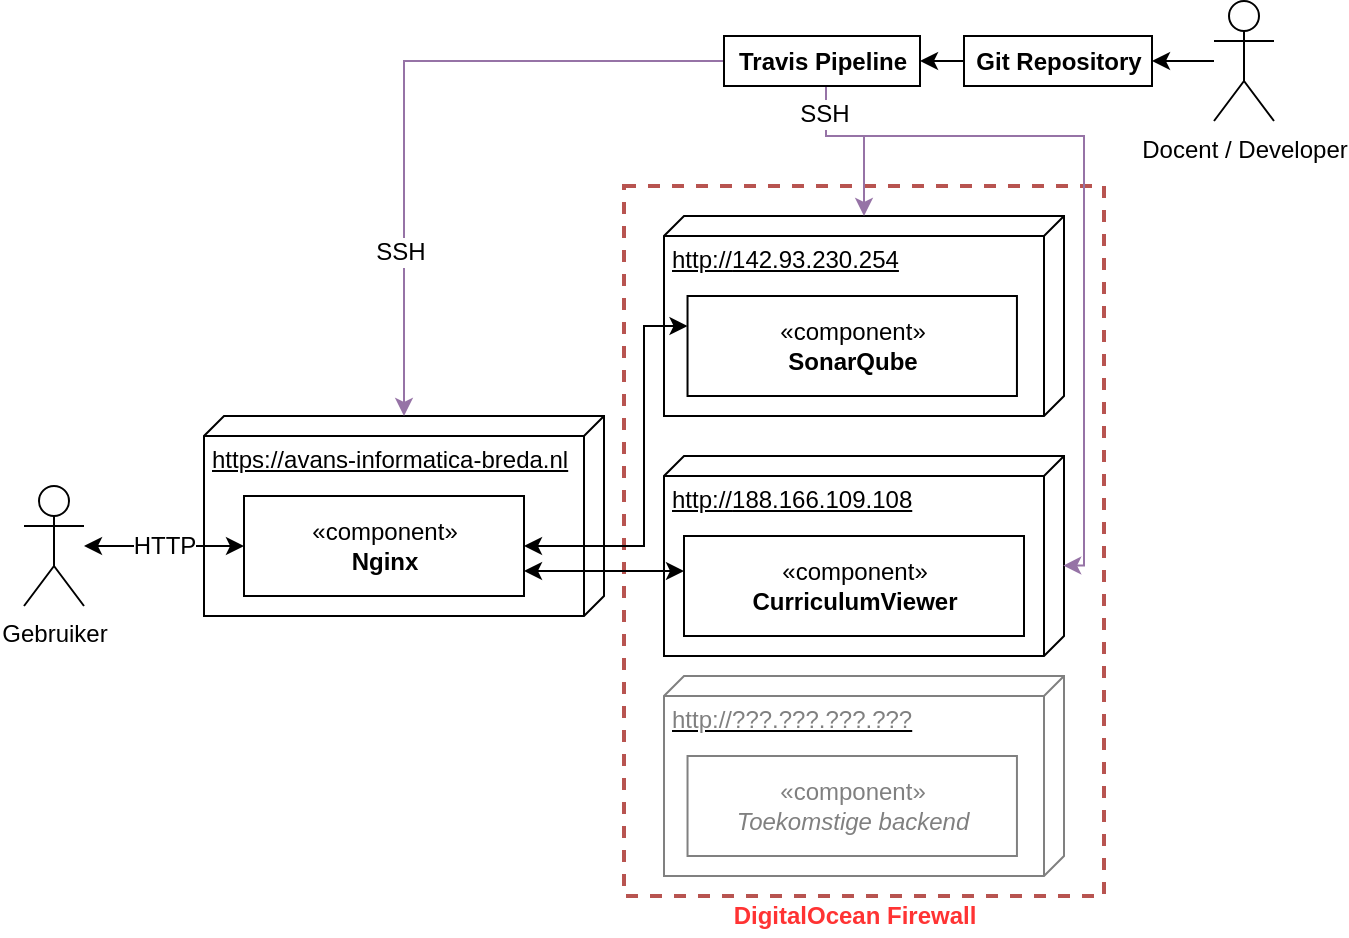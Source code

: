 <mxfile version="10.6.7" type="google"><diagram id="ArAI8QE9IbE6Tzjkwr0K" name="Page-1"><mxGraphModel dx="1394" dy="835" grid="1" gridSize="10" guides="1" tooltips="1" connect="1" arrows="1" fold="1" page="1" pageScale="1" pageWidth="827" pageHeight="1169" math="0" shadow="0"><root><mxCell id="0"/><mxCell id="1" parent="0"/><mxCell id="m_XuEcCmSz58R-CbBPcY-68" value="" style="rounded=0;whiteSpace=wrap;html=1;strokeColor=#b85450;fillColor=none;strokeWidth=2;dashed=1;" parent="1" vertex="1"><mxGeometry x="330" y="155" width="240" height="355" as="geometry"/></mxCell><mxCell id="m_XuEcCmSz58R-CbBPcY-15" value="" style="group" parent="1" vertex="1" connectable="0"><mxGeometry x="350" y="170" width="200" height="100" as="geometry"/></mxCell><mxCell id="m_XuEcCmSz58R-CbBPcY-13" value="http://&lt;span&gt;142.93.230.254&lt;/span&gt;" style="verticalAlign=top;align=left;spacingTop=8;spacingLeft=2;spacingRight=12;shape=cube;size=10;direction=south;fontStyle=4;html=1;" parent="m_XuEcCmSz58R-CbBPcY-15" vertex="1"><mxGeometry width="200" height="100" as="geometry"/></mxCell><mxCell id="m_XuEcCmSz58R-CbBPcY-10" value="«component»&lt;br&gt;&lt;b&gt;SonarQube&lt;/b&gt;" style="html=1;" parent="m_XuEcCmSz58R-CbBPcY-15" vertex="1"><mxGeometry x="11.765" y="40" width="164.706" height="50" as="geometry"/></mxCell><mxCell id="m_XuEcCmSz58R-CbBPcY-16" value="" style="group" parent="1" vertex="1" connectable="0"><mxGeometry x="120" y="270" width="200" height="100" as="geometry"/></mxCell><mxCell id="m_XuEcCmSz58R-CbBPcY-12" value="https://avans-informatica-breda.nl&lt;br&gt;&lt;br&gt;" style="verticalAlign=top;align=left;spacingTop=8;spacingLeft=2;spacingRight=12;shape=cube;size=10;direction=south;fontStyle=4;html=1;" parent="m_XuEcCmSz58R-CbBPcY-16" vertex="1"><mxGeometry width="200" height="100" as="geometry"/></mxCell><mxCell id="m_XuEcCmSz58R-CbBPcY-7" value="«component&lt;span&gt;&lt;font style=&quot;font-size: 12px&quot;&gt;»&lt;/font&gt;&lt;/span&gt;&lt;br&gt;&lt;b&gt;Nginx&lt;/b&gt;" style="html=1;" parent="m_XuEcCmSz58R-CbBPcY-16" vertex="1"><mxGeometry x="20" y="40" width="140" height="50" as="geometry"/></mxCell><mxCell id="m_XuEcCmSz58R-CbBPcY-14" style="rounded=0;orthogonalLoop=1;jettySize=auto;html=1;exitX=1;exitY=0.5;exitDx=0;exitDy=0;startArrow=classic;startFill=1;edgeStyle=orthogonalEdgeStyle;" parent="1" source="m_XuEcCmSz58R-CbBPcY-7" target="m_XuEcCmSz58R-CbBPcY-10" edge="1"><mxGeometry relative="1" as="geometry"><Array as="points"><mxPoint x="340" y="335"/><mxPoint x="340" y="225"/></Array></mxGeometry></mxCell><mxCell id="m_XuEcCmSz58R-CbBPcY-17" value="" style="group" parent="1" vertex="1" connectable="0"><mxGeometry x="350" y="290" width="200" height="210" as="geometry"/></mxCell><mxCell id="m_XuEcCmSz58R-CbBPcY-18" value="http://&lt;span&gt;188.166.109.108&lt;/span&gt;" style="verticalAlign=top;align=left;spacingTop=8;spacingLeft=2;spacingRight=12;shape=cube;size=10;direction=south;fontStyle=4;html=1;" parent="m_XuEcCmSz58R-CbBPcY-17" vertex="1"><mxGeometry width="200" height="100" as="geometry"/></mxCell><mxCell id="m_XuEcCmSz58R-CbBPcY-19" value="«component»&lt;br&gt;&lt;b&gt;CurriculumViewer&lt;/b&gt;" style="html=1;" parent="m_XuEcCmSz58R-CbBPcY-17" vertex="1"><mxGeometry x="10" y="40" width="170" height="50" as="geometry"/></mxCell><mxCell id="m_XuEcCmSz58R-CbBPcY-30" value="" style="group;fillColor=none;strokeColor=none;" parent="m_XuEcCmSz58R-CbBPcY-17" vertex="1" connectable="0"><mxGeometry y="110" width="200" height="100" as="geometry"/></mxCell><mxCell id="m_XuEcCmSz58R-CbBPcY-31" value="&lt;font color=&quot;#808080&quot;&gt;http://???.???.???.???&lt;/font&gt;" style="verticalAlign=top;align=left;spacingTop=8;spacingLeft=2;spacingRight=12;shape=cube;size=10;direction=south;fontStyle=4;html=1;fillColor=none;strokeColor=#808080;" parent="m_XuEcCmSz58R-CbBPcY-30" vertex="1"><mxGeometry width="200" height="100" as="geometry"/></mxCell><mxCell id="m_XuEcCmSz58R-CbBPcY-32" value="&lt;font color=&quot;#808080&quot;&gt;«component»&lt;br&gt;&lt;i&gt;Toekomstige backend&lt;/i&gt;&lt;/font&gt;&lt;br&gt;" style="html=1;fillColor=none;strokeColor=#808080;" parent="m_XuEcCmSz58R-CbBPcY-30" vertex="1"><mxGeometry x="11.765" y="40" width="164.706" height="50" as="geometry"/></mxCell><mxCell id="m_XuEcCmSz58R-CbBPcY-24" style="edgeStyle=orthogonalEdgeStyle;rounded=0;orthogonalLoop=1;jettySize=auto;html=1;exitX=1;exitY=0.75;exitDx=0;exitDy=0;startArrow=classic;startFill=1;" parent="1" source="m_XuEcCmSz58R-CbBPcY-7" target="m_XuEcCmSz58R-CbBPcY-19" edge="1"><mxGeometry relative="1" as="geometry"><Array as="points"><mxPoint x="340" y="347"/><mxPoint x="340" y="347"/></Array></mxGeometry></mxCell><mxCell id="m_XuEcCmSz58R-CbBPcY-29" style="edgeStyle=none;rounded=0;orthogonalLoop=1;jettySize=auto;html=1;startArrow=classic;startFill=1;" parent="1" source="m_XuEcCmSz58R-CbBPcY-26" target="m_XuEcCmSz58R-CbBPcY-7" edge="1"><mxGeometry relative="1" as="geometry"/></mxCell><mxCell id="m_XuEcCmSz58R-CbBPcY-64" value="HTTP" style="text;html=1;resizable=0;points=[];align=center;verticalAlign=middle;labelBackgroundColor=#ffffff;" parent="m_XuEcCmSz58R-CbBPcY-29" vertex="1" connectable="0"><mxGeometry x="-0.362" y="3" relative="1" as="geometry"><mxPoint x="14.5" y="3" as="offset"/></mxGeometry></mxCell><mxCell id="m_XuEcCmSz58R-CbBPcY-26" value="Gebruiker" style="shape=umlActor;verticalLabelPosition=bottom;labelBackgroundColor=#ffffff;verticalAlign=top;html=1;" parent="1" vertex="1"><mxGeometry x="30" y="305" width="30" height="60" as="geometry"/></mxCell><mxCell id="m_XuEcCmSz58R-CbBPcY-54" style="edgeStyle=orthogonalEdgeStyle;rounded=0;orthogonalLoop=1;jettySize=auto;html=1;startArrow=none;startFill=0;strokeColor=#9673a6;fillColor=#e1d5e7;" parent="1" source="m_XuEcCmSz58R-CbBPcY-45" target="m_XuEcCmSz58R-CbBPcY-12" edge="1"><mxGeometry relative="1" as="geometry"/></mxCell><mxCell id="m_XuEcCmSz58R-CbBPcY-60" value="SSH" style="text;html=1;resizable=0;points=[];align=center;verticalAlign=middle;labelBackgroundColor=#ffffff;" parent="m_XuEcCmSz58R-CbBPcY-54" vertex="1" connectable="0"><mxGeometry x="0.513" y="-2" relative="1" as="geometry"><mxPoint as="offset"/></mxGeometry></mxCell><mxCell id="m_XuEcCmSz58R-CbBPcY-55" style="edgeStyle=orthogonalEdgeStyle;rounded=0;orthogonalLoop=1;jettySize=auto;html=1;startArrow=none;startFill=0;strokeColor=#9673a6;fillColor=#e1d5e7;" parent="1" source="m_XuEcCmSz58R-CbBPcY-45" target="m_XuEcCmSz58R-CbBPcY-13" edge="1"><mxGeometry relative="1" as="geometry"><Array as="points"><mxPoint x="431" y="130"/><mxPoint x="450" y="130"/></Array></mxGeometry></mxCell><mxCell id="m_XuEcCmSz58R-CbBPcY-56" style="edgeStyle=orthogonalEdgeStyle;rounded=0;orthogonalLoop=1;jettySize=auto;html=1;entryX=0.548;entryY=0.002;entryDx=0;entryDy=0;entryPerimeter=0;startArrow=none;startFill=0;strokeColor=#9673a6;fillColor=#e1d5e7;" parent="1" source="m_XuEcCmSz58R-CbBPcY-45" target="m_XuEcCmSz58R-CbBPcY-18" edge="1"><mxGeometry relative="1" as="geometry"><Array as="points"><mxPoint x="431" y="130"/><mxPoint x="560" y="130"/><mxPoint x="560" y="345"/></Array></mxGeometry></mxCell><mxCell id="m_XuEcCmSz58R-CbBPcY-73" value="&lt;font color=&quot;#000000&quot;&gt;SSH&lt;/font&gt;" style="text;html=1;resizable=0;points=[];align=center;verticalAlign=middle;labelBackgroundColor=#ffffff;fontColor=#FF3333;" parent="m_XuEcCmSz58R-CbBPcY-56" vertex="1" connectable="0"><mxGeometry x="-0.895" y="1" relative="1" as="geometry"><mxPoint x="-2.5" y="-6.5" as="offset"/></mxGeometry></mxCell><mxCell id="m_XuEcCmSz58R-CbBPcY-45" value="&lt;b&gt;Travis Pipeline&lt;/b&gt;" style="html=1;" parent="1" vertex="1"><mxGeometry x="380" y="80" width="98" height="25" as="geometry"/></mxCell><mxCell id="m_XuEcCmSz58R-CbBPcY-58" style="edgeStyle=orthogonalEdgeStyle;rounded=0;orthogonalLoop=1;jettySize=auto;html=1;exitX=0;exitY=0.5;exitDx=0;exitDy=0;entryX=1;entryY=0.5;entryDx=0;entryDy=0;startArrow=none;startFill=0;strokeColor=#000000;" parent="1" source="m_XuEcCmSz58R-CbBPcY-48" target="m_XuEcCmSz58R-CbBPcY-45" edge="1"><mxGeometry relative="1" as="geometry"/></mxCell><mxCell id="m_XuEcCmSz58R-CbBPcY-48" value="&lt;b&gt;Git Repository&lt;/b&gt;" style="html=1;" parent="1" vertex="1"><mxGeometry x="500" y="80" width="94" height="25" as="geometry"/></mxCell><mxCell id="m_XuEcCmSz58R-CbBPcY-72" style="edgeStyle=orthogonalEdgeStyle;rounded=0;orthogonalLoop=1;jettySize=auto;html=1;startArrow=none;startFill=0;strokeColor=#000000;fontColor=#FF3333;" parent="1" source="m_XuEcCmSz58R-CbBPcY-50" target="m_XuEcCmSz58R-CbBPcY-48" edge="1"><mxGeometry relative="1" as="geometry"/></mxCell><mxCell id="m_XuEcCmSz58R-CbBPcY-50" value="Docent / Developer" style="shape=umlActor;verticalLabelPosition=bottom;labelBackgroundColor=#ffffff;verticalAlign=top;html=1;strokeColor=#000000;fillColor=none;" parent="1" vertex="1"><mxGeometry x="625" y="62.5" width="30" height="60" as="geometry"/></mxCell><mxCell id="m_XuEcCmSz58R-CbBPcY-69" value="DigitalOcean Firewall" style="text;html=1;strokeColor=none;fillColor=none;align=center;verticalAlign=middle;whiteSpace=wrap;rounded=0;dashed=1;fontStyle=1;fontColor=#FF3333;" parent="1" vertex="1"><mxGeometry x="371.5" y="510" width="147" height="20" as="geometry"/></mxCell></root></mxGraphModel></diagram></mxfile>